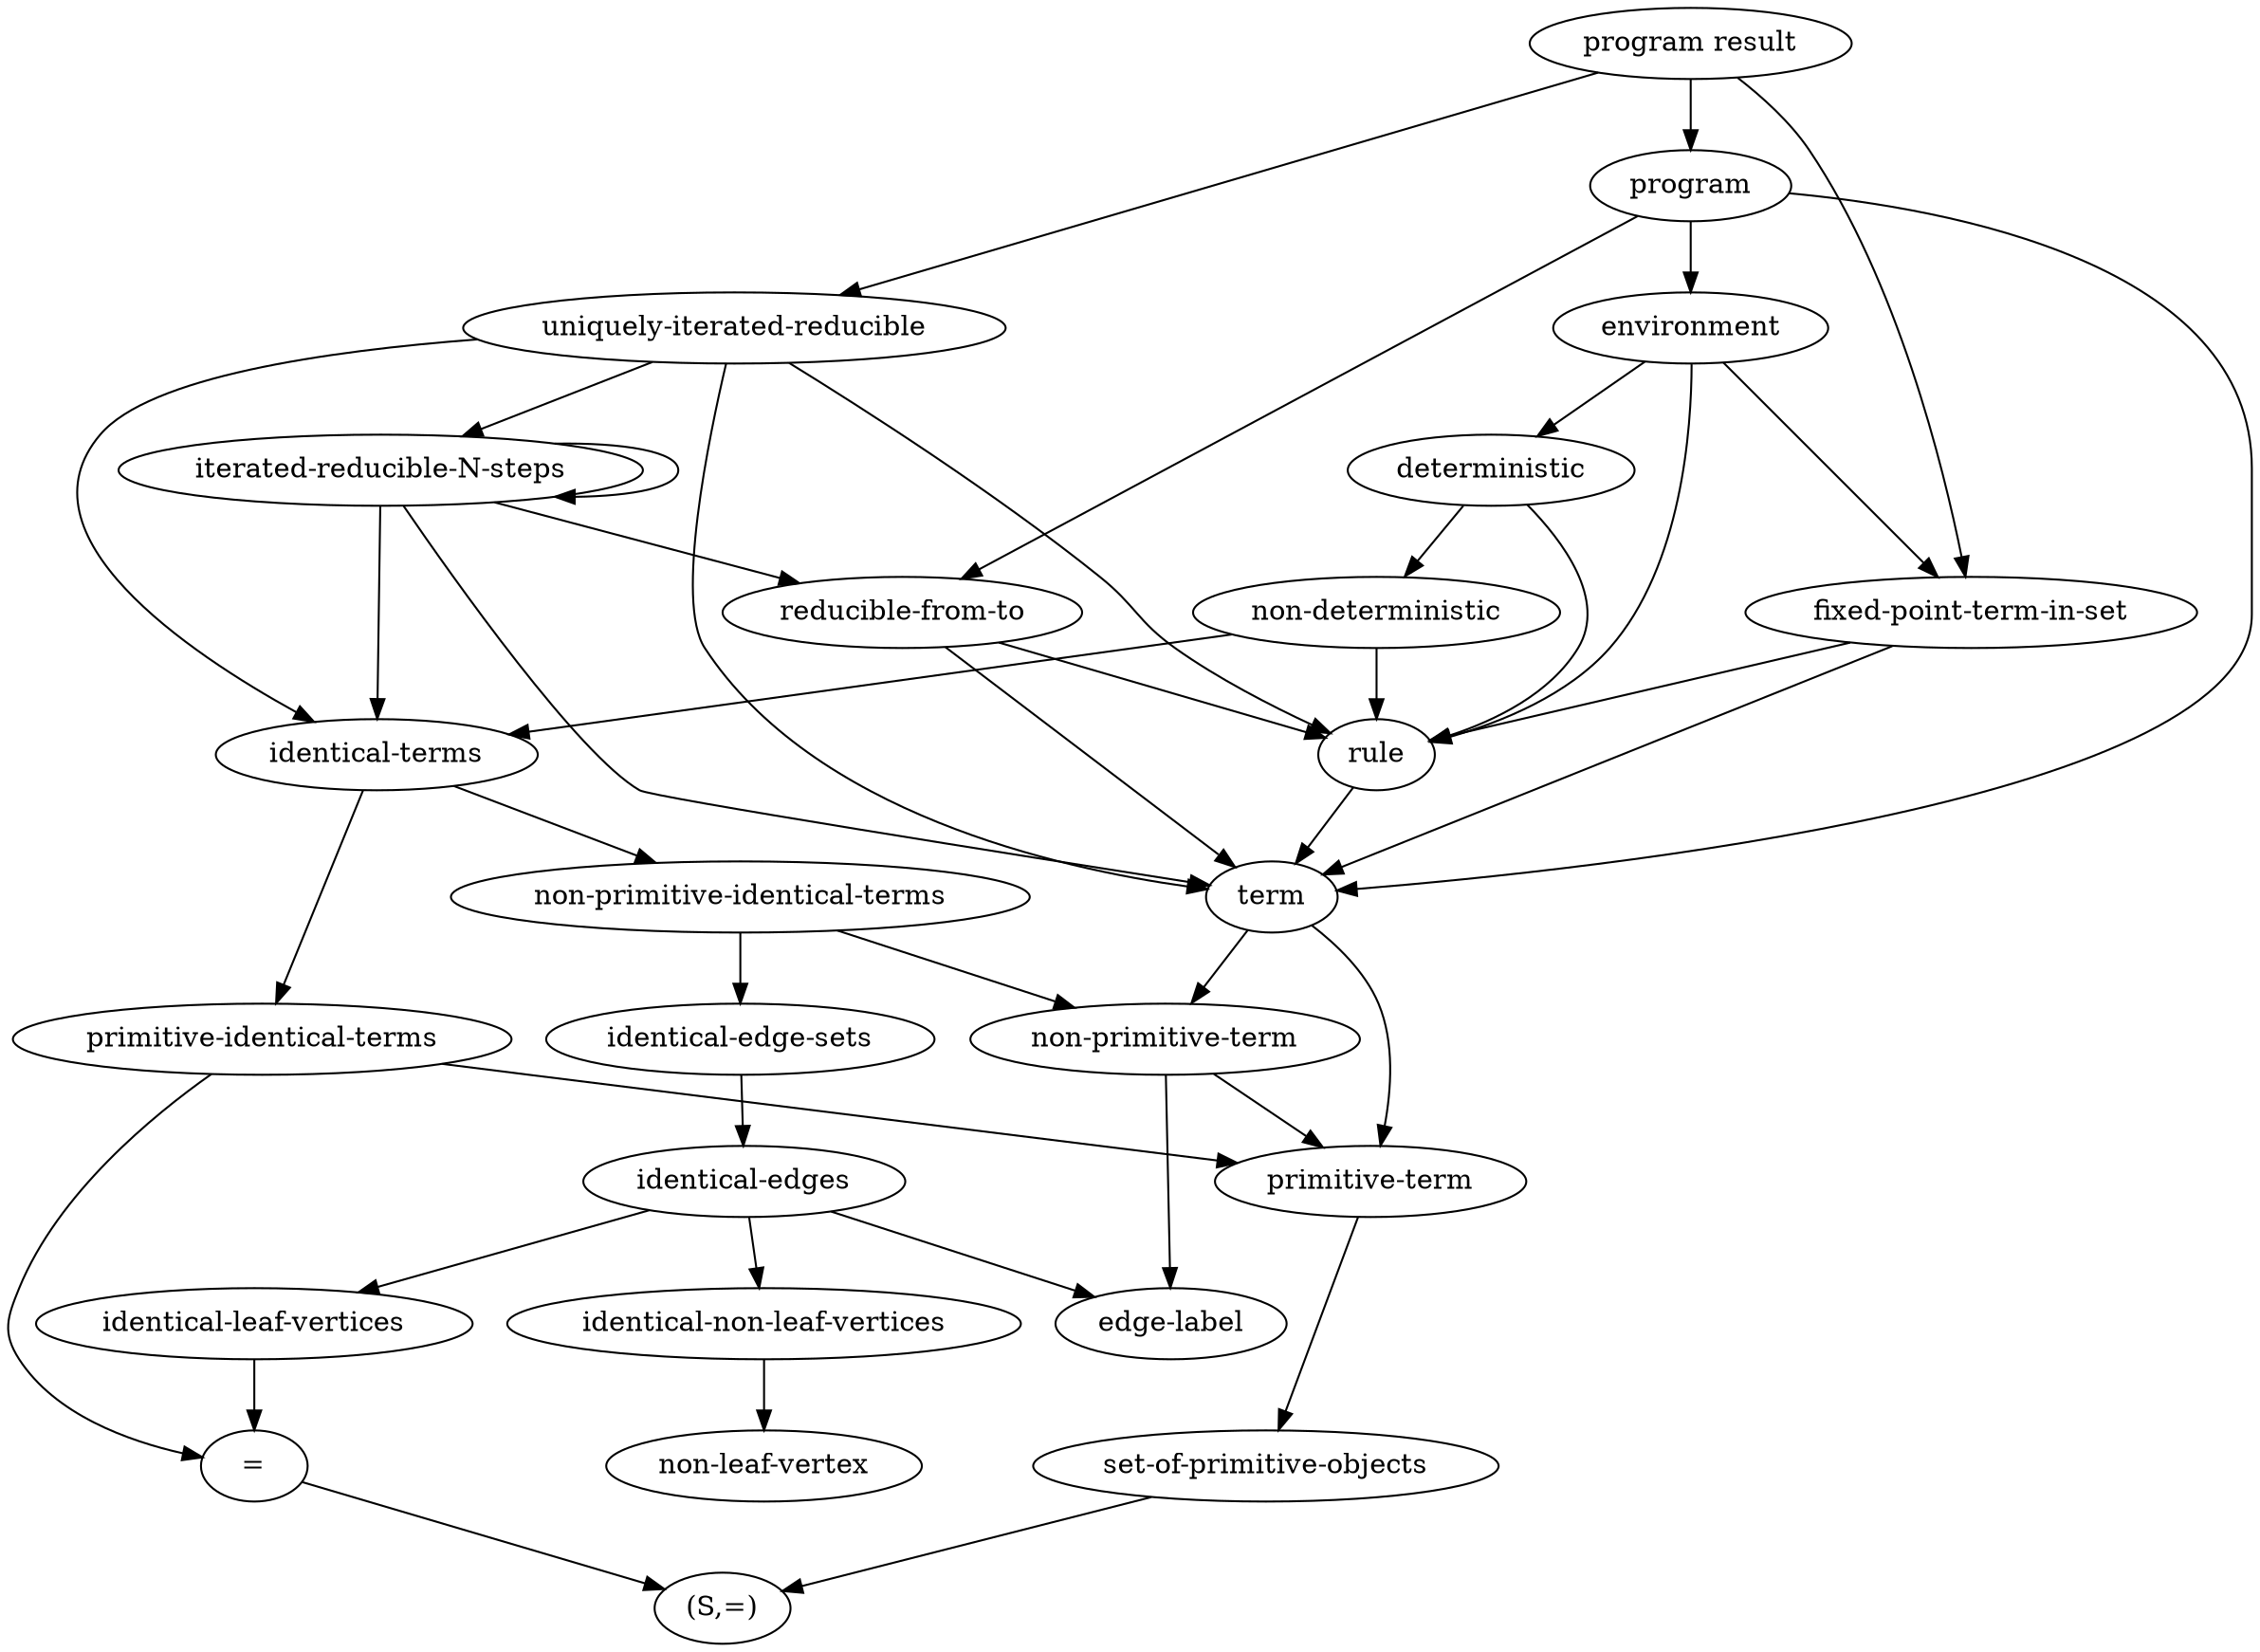 digraph definitions {
    "program result" -> { "program", "fixed-point-term-in-set", "uniquely-iterated-reducible" };
    "program" -> { "term", "environment", "reducible-from-to" };
    "environment" -> { "rule", "deterministic", "rule", "fixed-point-term-in-set" };
    "uniquely-iterated-reducible" ->  { "term", "rule", "identical-terms", "iterated-reducible-N-steps" };
    "iterated-reducible-N-steps" -> { "term", "identical-terms", "reducible-from-to", "iterated-reducible-N-steps" };
    "reducible-from-to" -> { "term", "rule", "rule" };
    "fixed-point-term-in-set" -> { "term", "rule", "rule" };
    "deterministic" -> { "rule", "non-deterministic" };
    "non-deterministic" -> { "rule", "identical-terms" };
    "identical-terms" -> { "primitive-identical-terms", "non-primitive-identical-terms" };
    "primitive-identical-terms" -> { "primitive-term", "=" };
    "non-primitive-identical-terms" -> { "non-primitive-term", "identical-edge-sets" };
    "identical-edge-sets" -> { "identical-edges" };
    "identical-edges" -> { "identical-non-leaf-vertices", "identical-leaf-vertices", "edge-label" };
    "identical-non-leaf-vertices" -> { "non-leaf-vertex" };
    "identical-leaf-vertices" -> { "=" };
    "term" -> { "primitive-term", "non-primitive-term" };
    "non-primitive-term" -> { "primitive-term", "edge-label" };
    "primitive-term" -> { "set-of-primitive-objects" };
    "set-of-primitive-objects" -> { "(S,=)" };
    "=" -> { "(S,=)" };
    "rule" -> { "term" };
}
